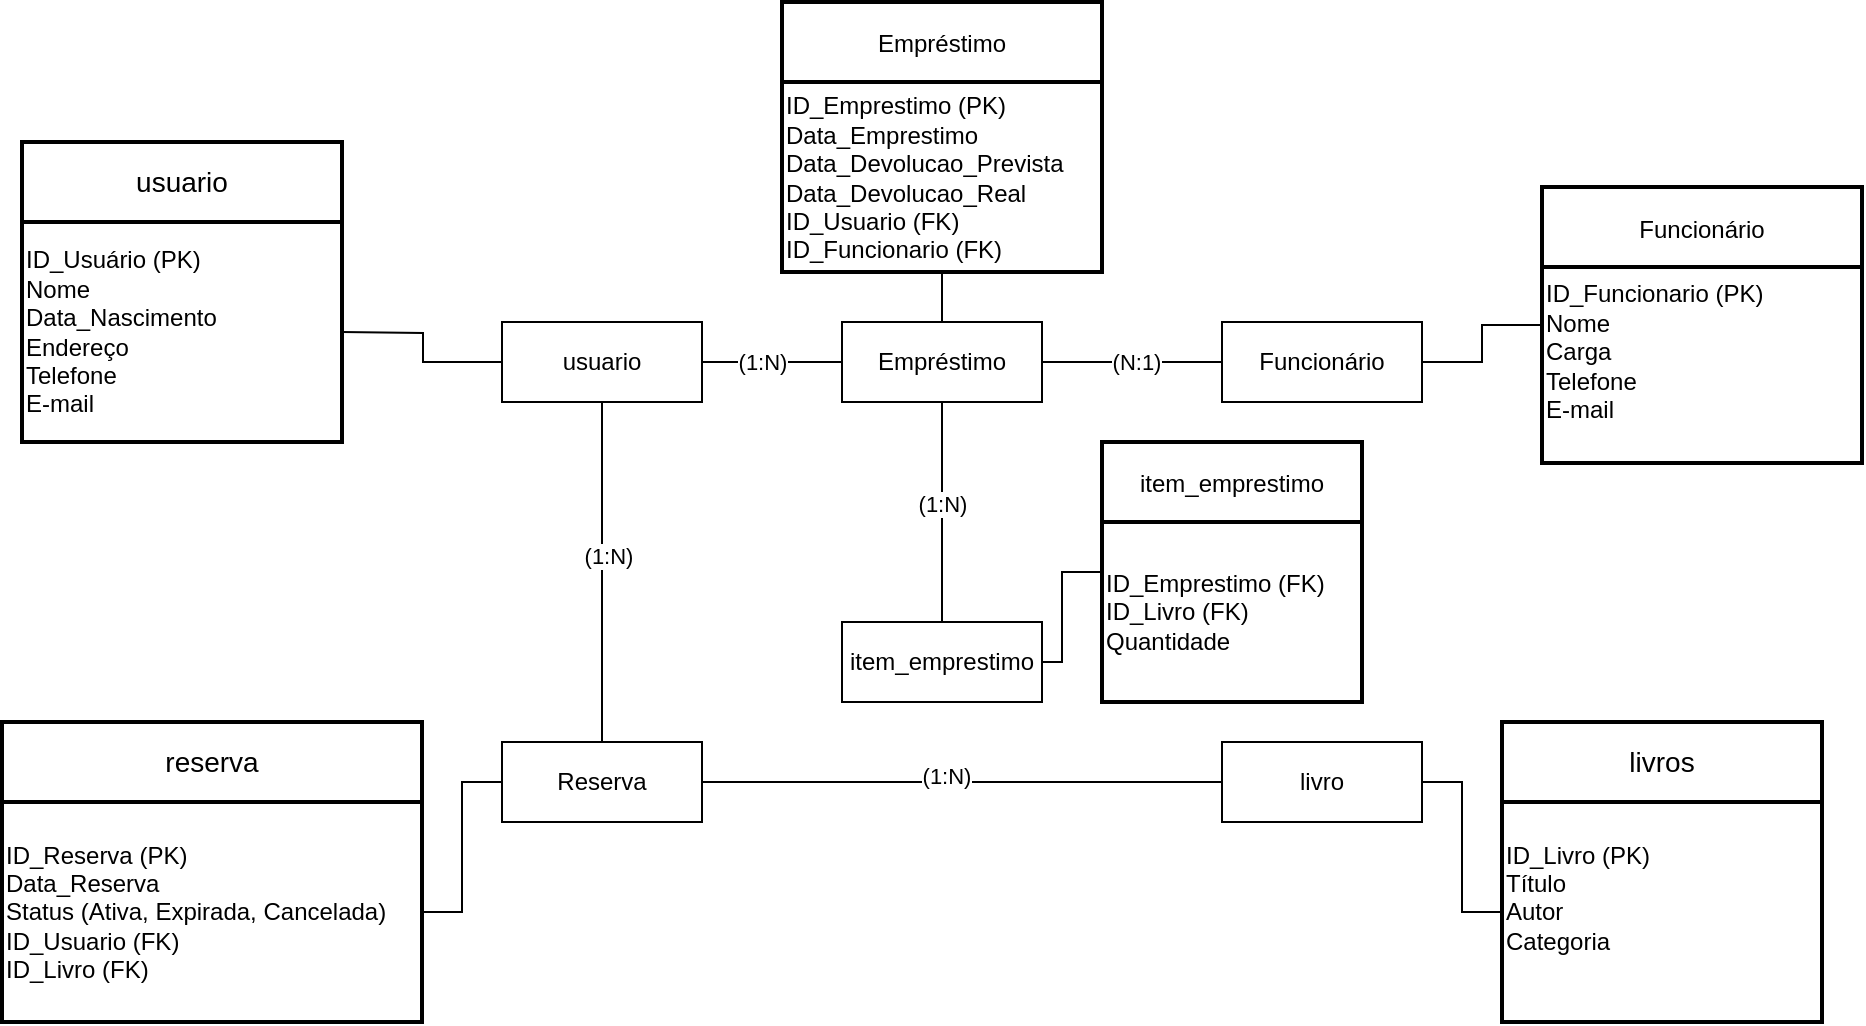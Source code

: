 <mxfile version="26.1.1">
  <diagram name="Página-1" id="aQ7MPNffBpRpsA2ae-zA">
    <mxGraphModel dx="1707" dy="1637" grid="1" gridSize="10" guides="1" tooltips="1" connect="1" arrows="1" fold="1" page="1" pageScale="1" pageWidth="827" pageHeight="1169" math="0" shadow="0">
      <root>
        <mxCell id="0" />
        <mxCell id="1" parent="0" />
        <mxCell id="TFnYk6AKuu6E0_o54iQ0-1" value="" style="edgeStyle=orthogonalEdgeStyle;rounded=0;orthogonalLoop=1;jettySize=auto;html=1;endArrow=none;startFill=0;entryX=0;entryY=0;entryDx=0;entryDy=0;" edge="1" parent="1" source="TFnYk6AKuu6E0_o54iQ0-6">
          <mxGeometry relative="1" as="geometry">
            <mxPoint x="420" y="135" as="targetPoint" />
            <Array as="points">
              <mxPoint x="420" y="150" />
            </Array>
          </mxGeometry>
        </mxCell>
        <mxCell id="TFnYk6AKuu6E0_o54iQ0-2" value="(1:N)" style="edgeLabel;html=1;align=center;verticalAlign=middle;resizable=0;points=[];" connectable="0" vertex="1" parent="TFnYk6AKuu6E0_o54iQ0-1">
          <mxGeometry x="0.173" y="-1" relative="1" as="geometry">
            <mxPoint x="-32" y="-1" as="offset" />
          </mxGeometry>
        </mxCell>
        <mxCell id="TFnYk6AKuu6E0_o54iQ0-3" value="" style="edgeStyle=orthogonalEdgeStyle;rounded=0;orthogonalLoop=1;jettySize=auto;html=1;endArrow=none;startFill=0;" edge="1" parent="1" source="TFnYk6AKuu6E0_o54iQ0-6" target="TFnYk6AKuu6E0_o54iQ0-16">
          <mxGeometry relative="1" as="geometry" />
        </mxCell>
        <mxCell id="TFnYk6AKuu6E0_o54iQ0-4" value="&lt;span style=&quot;color: rgba(0, 0, 0, 0); font-family: monospace; font-size: 0px; text-align: start; background-color: rgb(251, 251, 251);&quot;&gt;%3CmxGraphModel%3E%3Croot%3E%3CmxCell%20id%3D%220%22%2F%3E%3CmxCell%20id%3D%221%22%20parent%3D%220%22%2F%3E%3CmxCell%20id%3D%222%22%20value%3D%22(1%3AN)%22%20style%3D%22edgeLabel%3Bhtml%3D1%3Balign%3Dcenter%3BverticalAlign%3Dmiddle%3Bresizable%3D0%3Bpoints%3D%5B%5D%3B%22%20connectable%3D%220%22%20vertex%3D%221%22%20parent%3D%221%22%3E%3CmxGeometry%20x%3D%22210%22%20y%3D%2261%22%20as%3D%22geometry%22%2F%3E%3C%2FmxCell%3E%3C%2Froot%3E%3C%2FmxGraphModel%3E&lt;/span&gt;" style="edgeLabel;html=1;align=center;verticalAlign=middle;resizable=0;points=[];" vertex="1" connectable="0" parent="TFnYk6AKuu6E0_o54iQ0-3">
          <mxGeometry x="0.012" relative="1" as="geometry">
            <mxPoint as="offset" />
          </mxGeometry>
        </mxCell>
        <mxCell id="TFnYk6AKuu6E0_o54iQ0-5" value="" style="edgeStyle=orthogonalEdgeStyle;rounded=0;orthogonalLoop=1;jettySize=auto;html=1;endArrow=none;startFill=0;" edge="1" parent="1" source="TFnYk6AKuu6E0_o54iQ0-6">
          <mxGeometry relative="1" as="geometry">
            <mxPoint x="150" y="135" as="targetPoint" />
          </mxGeometry>
        </mxCell>
        <mxCell id="TFnYk6AKuu6E0_o54iQ0-6" value="usuario" style="whiteSpace=wrap;html=1;align=center;" vertex="1" parent="1">
          <mxGeometry x="230" y="130" width="100" height="40" as="geometry" />
        </mxCell>
        <mxCell id="TFnYk6AKuu6E0_o54iQ0-7" value="(N:1)" style="edgeStyle=orthogonalEdgeStyle;rounded=0;orthogonalLoop=1;jettySize=auto;html=1;endArrow=none;startFill=0;exitX=1;exitY=0;exitDx=0;exitDy=0;" edge="1" parent="1" target="TFnYk6AKuu6E0_o54iQ0-8">
          <mxGeometry x="0.314" relative="1" as="geometry">
            <mxPoint x="480" y="135" as="sourcePoint" />
            <Array as="points">
              <mxPoint x="480" y="150" />
            </Array>
            <mxPoint as="offset" />
          </mxGeometry>
        </mxCell>
        <mxCell id="TFnYk6AKuu6E0_o54iQ0-8" value="&lt;span style=&quot;text-align: left;&quot;&gt;Funcionário&lt;/span&gt;" style="whiteSpace=wrap;html=1;align=center;" vertex="1" parent="1">
          <mxGeometry x="590" y="130" width="100" height="40" as="geometry" />
        </mxCell>
        <mxCell id="TFnYk6AKuu6E0_o54iQ0-9" value="" style="edgeStyle=orthogonalEdgeStyle;rounded=0;orthogonalLoop=1;jettySize=auto;html=1;endArrow=none;startFill=0;exitX=0.5;exitY=1;exitDx=0;exitDy=0;" edge="1" parent="1" source="TFnYk6AKuu6E0_o54iQ0-21" target="TFnYk6AKuu6E0_o54iQ0-11">
          <mxGeometry relative="1" as="geometry">
            <mxPoint x="450" y="180" as="sourcePoint" />
          </mxGeometry>
        </mxCell>
        <mxCell id="TFnYk6AKuu6E0_o54iQ0-10" value="(1:N)" style="edgeLabel;html=1;align=center;verticalAlign=middle;resizable=0;points=[];" connectable="0" vertex="1" parent="TFnYk6AKuu6E0_o54iQ0-9">
          <mxGeometry x="-0.075" y="2" relative="1" as="geometry">
            <mxPoint x="-2" as="offset" />
          </mxGeometry>
        </mxCell>
        <mxCell id="TFnYk6AKuu6E0_o54iQ0-11" value="item_emprestimo" style="whiteSpace=wrap;html=1;align=center;" vertex="1" parent="1">
          <mxGeometry x="400" y="280" width="100" height="40" as="geometry" />
        </mxCell>
        <mxCell id="TFnYk6AKuu6E0_o54iQ0-12" value="" style="edgeStyle=orthogonalEdgeStyle;rounded=0;orthogonalLoop=1;jettySize=auto;html=1;endArrow=none;startFill=0;" edge="1" parent="1" source="TFnYk6AKuu6E0_o54iQ0-13" target="TFnYk6AKuu6E0_o54iQ0-23">
          <mxGeometry relative="1" as="geometry" />
        </mxCell>
        <mxCell id="TFnYk6AKuu6E0_o54iQ0-13" value="livro" style="whiteSpace=wrap;html=1;align=center;" vertex="1" parent="1">
          <mxGeometry x="590" y="340" width="100" height="40" as="geometry" />
        </mxCell>
        <mxCell id="TFnYk6AKuu6E0_o54iQ0-14" value="" style="edgeStyle=orthogonalEdgeStyle;rounded=0;orthogonalLoop=1;jettySize=auto;html=1;endArrow=none;startFill=0;entryX=0;entryY=0.5;entryDx=0;entryDy=0;" edge="1" parent="1" source="TFnYk6AKuu6E0_o54iQ0-16" target="TFnYk6AKuu6E0_o54iQ0-13">
          <mxGeometry relative="1" as="geometry">
            <mxPoint x="450" y="350" as="targetPoint" />
          </mxGeometry>
        </mxCell>
        <mxCell id="TFnYk6AKuu6E0_o54iQ0-15" value="" style="edgeStyle=orthogonalEdgeStyle;rounded=0;orthogonalLoop=1;jettySize=auto;html=1;endArrow=none;startFill=0;" edge="1" parent="1" source="TFnYk6AKuu6E0_o54iQ0-16" target="TFnYk6AKuu6E0_o54iQ0-25">
          <mxGeometry relative="1" as="geometry" />
        </mxCell>
        <mxCell id="TFnYk6AKuu6E0_o54iQ0-16" value="Reserva" style="whiteSpace=wrap;html=1;align=center;" vertex="1" parent="1">
          <mxGeometry x="230" y="340" width="100" height="40" as="geometry" />
        </mxCell>
        <mxCell id="TFnYk6AKuu6E0_o54iQ0-17" value="(1:N)" style="edgeLabel;html=1;align=center;verticalAlign=middle;resizable=0;points=[];" connectable="0" vertex="1" parent="1">
          <mxGeometry x="380" y="170" as="geometry">
            <mxPoint x="-97" y="77" as="offset" />
          </mxGeometry>
        </mxCell>
        <mxCell id="TFnYk6AKuu6E0_o54iQ0-18" value="(1:N)" style="edgeLabel;html=1;align=center;verticalAlign=middle;resizable=0;points=[];" connectable="0" vertex="1" parent="1">
          <mxGeometry x="470" y="130" as="geometry">
            <mxPoint x="-18" y="227" as="offset" />
          </mxGeometry>
        </mxCell>
        <mxCell id="TFnYk6AKuu6E0_o54iQ0-19" value="usuario" style="swimlane;childLayout=stackLayout;horizontal=1;startSize=40;horizontalStack=0;rounded=1;fontSize=14;fontStyle=0;strokeWidth=2;resizeParent=0;resizeLast=1;shadow=0;dashed=0;align=center;arcSize=0;whiteSpace=wrap;html=1;" vertex="1" parent="1">
          <mxGeometry x="-10" y="40" width="160" height="150" as="geometry" />
        </mxCell>
        <mxCell id="TFnYk6AKuu6E0_o54iQ0-20" value="&lt;div&gt;ID_Usuário (PK)&lt;/div&gt;&lt;div&gt;Nome&lt;/div&gt;&lt;div&gt;Data_Nascimento&lt;/div&gt;&lt;div&gt;Endereço&lt;/div&gt;&lt;div&gt;Telefone&lt;/div&gt;&lt;div&gt;E-mail&lt;/div&gt;" style="text;html=1;align=left;verticalAlign=middle;resizable=0;points=[];autosize=1;strokeColor=none;fillColor=none;" vertex="1" parent="TFnYk6AKuu6E0_o54iQ0-19">
          <mxGeometry y="40" width="160" height="110" as="geometry" />
        </mxCell>
        <mxCell id="TFnYk6AKuu6E0_o54iQ0-21" value="&lt;span style=&quot;text-align: left;&quot;&gt;Empréstimo&lt;/span&gt;" style="whiteSpace=wrap;html=1;align=center;" vertex="1" parent="1">
          <mxGeometry x="400" y="130" width="100" height="40" as="geometry" />
        </mxCell>
        <mxCell id="TFnYk6AKuu6E0_o54iQ0-22" value="livros" style="swimlane;childLayout=stackLayout;horizontal=1;startSize=40;horizontalStack=0;rounded=1;fontSize=14;fontStyle=0;strokeWidth=2;resizeParent=0;resizeLast=1;shadow=0;dashed=0;align=center;arcSize=0;whiteSpace=wrap;html=1;" vertex="1" parent="1">
          <mxGeometry x="730" y="330" width="160" height="150" as="geometry">
            <mxRectangle x="730" y="330" width="70" height="40" as="alternateBounds" />
          </mxGeometry>
        </mxCell>
        <mxCell id="TFnYk6AKuu6E0_o54iQ0-23" value="&lt;div&gt;ID_Livro (PK)&lt;/div&gt;&lt;div&gt;Título&lt;/div&gt;&lt;div&gt;Autor&lt;/div&gt;&lt;div&gt;Categoria&lt;/div&gt;&lt;div&gt;&lt;br&gt;&lt;/div&gt;" style="text;html=1;align=left;verticalAlign=middle;resizable=0;points=[];autosize=1;strokeColor=none;fillColor=none;" vertex="1" parent="TFnYk6AKuu6E0_o54iQ0-22">
          <mxGeometry y="40" width="160" height="110" as="geometry" />
        </mxCell>
        <mxCell id="TFnYk6AKuu6E0_o54iQ0-24" value="reserva" style="swimlane;childLayout=stackLayout;horizontal=1;startSize=40;horizontalStack=0;rounded=1;fontSize=14;fontStyle=0;strokeWidth=2;resizeParent=0;resizeLast=1;shadow=0;dashed=0;align=center;arcSize=0;whiteSpace=wrap;html=1;" vertex="1" parent="1">
          <mxGeometry x="-20" y="330" width="210" height="150" as="geometry" />
        </mxCell>
        <mxCell id="TFnYk6AKuu6E0_o54iQ0-25" value="&lt;div&gt;&lt;div&gt;ID_Reserva (PK)&lt;/div&gt;&lt;div&gt;Data_Reserva&lt;/div&gt;&lt;div&gt;Status (Ativa, Expirada, Cancelada)&lt;/div&gt;&lt;div&gt;ID_Usuario (FK)&lt;/div&gt;&lt;div&gt;ID_Livro (FK)&lt;/div&gt;&lt;/div&gt;" style="text;html=1;align=left;verticalAlign=middle;resizable=0;points=[];autosize=1;strokeColor=none;fillColor=none;" vertex="1" parent="TFnYk6AKuu6E0_o54iQ0-24">
          <mxGeometry y="40" width="210" height="110" as="geometry" />
        </mxCell>
        <mxCell id="TFnYk6AKuu6E0_o54iQ0-26" value="" style="edgeStyle=orthogonalEdgeStyle;rounded=0;orthogonalLoop=1;jettySize=auto;html=1;endArrow=none;startFill=0;" edge="1" parent="1" source="TFnYk6AKuu6E0_o54iQ0-27" target="TFnYk6AKuu6E0_o54iQ0-11">
          <mxGeometry relative="1" as="geometry" />
        </mxCell>
        <mxCell id="TFnYk6AKuu6E0_o54iQ0-27" value="&lt;span style=&quot;font-size: 12px;&quot;&gt;item_emprestimo&lt;/span&gt;" style="swimlane;childLayout=stackLayout;horizontal=1;startSize=40;horizontalStack=0;rounded=1;fontSize=14;fontStyle=0;strokeWidth=2;resizeParent=0;resizeLast=1;shadow=0;dashed=0;align=center;arcSize=0;whiteSpace=wrap;html=1;" vertex="1" parent="1">
          <mxGeometry x="530" y="190" width="130" height="130" as="geometry" />
        </mxCell>
        <mxCell id="TFnYk6AKuu6E0_o54iQ0-28" value="&lt;div&gt;&lt;div&gt;ID_Emprestimo (FK)&lt;/div&gt;&lt;div&gt;ID_Livro (FK)&lt;/div&gt;&lt;div&gt;Quantidade&lt;/div&gt;&lt;/div&gt;" style="text;html=1;align=left;verticalAlign=middle;resizable=0;points=[];autosize=1;strokeColor=none;fillColor=none;" vertex="1" parent="TFnYk6AKuu6E0_o54iQ0-27">
          <mxGeometry y="40" width="130" height="90" as="geometry" />
        </mxCell>
        <mxCell id="TFnYk6AKuu6E0_o54iQ0-29" value="&lt;span style=&quot;font-size: 12px; text-align: left;&quot;&gt;Empréstimo&lt;/span&gt;" style="swimlane;childLayout=stackLayout;horizontal=1;startSize=40;horizontalStack=0;rounded=1;fontSize=14;fontStyle=0;strokeWidth=2;resizeParent=0;resizeLast=1;shadow=0;dashed=0;align=center;arcSize=0;whiteSpace=wrap;html=1;" vertex="1" parent="1">
          <mxGeometry x="370" y="-30" width="160" height="135" as="geometry" />
        </mxCell>
        <mxCell id="TFnYk6AKuu6E0_o54iQ0-30" value="&lt;div&gt;ID_Emprestimo (PK)&lt;/div&gt;&lt;div&gt;Data_Emprestimo&lt;/div&gt;&lt;div&gt;Data_Devolucao_Prevista&lt;/div&gt;&lt;div&gt;Data_Devolucao_Real&lt;/div&gt;&lt;div&gt;ID_Usuario (FK)&lt;/div&gt;&lt;div&gt;ID_Funcionario (FK)&lt;/div&gt;" style="text;html=1;align=left;verticalAlign=middle;resizable=0;points=[];autosize=1;strokeColor=none;fillColor=none;" vertex="1" parent="TFnYk6AKuu6E0_o54iQ0-29">
          <mxGeometry y="40" width="160" height="95" as="geometry" />
        </mxCell>
        <mxCell id="TFnYk6AKuu6E0_o54iQ0-31" value="" style="edgeStyle=orthogonalEdgeStyle;rounded=0;orthogonalLoop=1;jettySize=auto;html=1;endArrow=none;startFill=0;" edge="1" parent="1" source="TFnYk6AKuu6E0_o54iQ0-32" target="TFnYk6AKuu6E0_o54iQ0-8">
          <mxGeometry relative="1" as="geometry" />
        </mxCell>
        <mxCell id="TFnYk6AKuu6E0_o54iQ0-32" value="&lt;div style=&quot;text-align: left;&quot;&gt;&lt;span style=&quot;background-color: transparent; font-size: 12px;&quot;&gt;Funcionário&lt;/span&gt;&lt;/div&gt;" style="swimlane;childLayout=stackLayout;horizontal=1;startSize=40;horizontalStack=0;rounded=1;fontSize=14;fontStyle=0;strokeWidth=2;resizeParent=0;resizeLast=1;shadow=0;dashed=0;align=center;arcSize=0;whiteSpace=wrap;html=1;" vertex="1" parent="1">
          <mxGeometry x="750" y="62.5" width="160" height="138" as="geometry" />
        </mxCell>
        <mxCell id="TFnYk6AKuu6E0_o54iQ0-33" value="&lt;div&gt;ID_Funcionario (PK)&lt;/div&gt;&lt;div&gt;Nome&lt;/div&gt;&lt;div&gt;Carga&lt;/div&gt;&lt;div&gt;Telefone&lt;/div&gt;&lt;div&gt;E-mail&lt;/div&gt;&lt;div&gt;&lt;br&gt;&lt;/div&gt;" style="text;html=1;align=left;verticalAlign=middle;resizable=0;points=[];autosize=1;strokeColor=none;fillColor=none;" vertex="1" parent="TFnYk6AKuu6E0_o54iQ0-32">
          <mxGeometry y="40" width="160" height="98" as="geometry" />
        </mxCell>
        <mxCell id="TFnYk6AKuu6E0_o54iQ0-34" value="" style="edgeStyle=orthogonalEdgeStyle;rounded=0;orthogonalLoop=1;jettySize=auto;html=1;endArrow=none;startFill=0;" edge="1" parent="1" source="TFnYk6AKuu6E0_o54iQ0-30" target="TFnYk6AKuu6E0_o54iQ0-21">
          <mxGeometry relative="1" as="geometry" />
        </mxCell>
      </root>
    </mxGraphModel>
  </diagram>
</mxfile>
